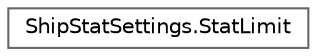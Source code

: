 digraph "Graphical Class Hierarchy"
{
 // INTERACTIVE_SVG=YES
 // LATEX_PDF_SIZE
  bgcolor="transparent";
  edge [fontname=Helvetica,fontsize=10,labelfontname=Helvetica,labelfontsize=10];
  node [fontname=Helvetica,fontsize=10,shape=box,height=0.2,width=0.4];
  rankdir="LR";
  Node0 [id="Node000000",label="ShipStatSettings.StatLimit",height=0.2,width=0.4,color="grey40", fillcolor="white", style="filled",URL="$class_ship_stat_settings_1_1_stat_limit.html",tooltip=" "];
}
